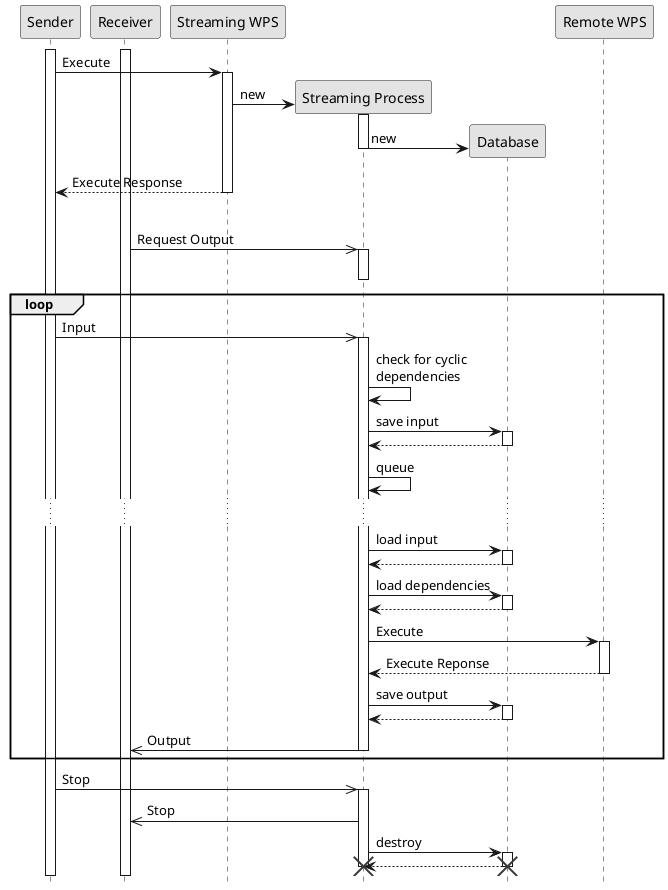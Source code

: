 @startuml
hide footbox
skinparam monochrome true
skinparam defaultFontName "Linux Biolinum"

participant "Sender" as s
participant "Receiver" as r
participant "Streaming WPS" as swps
participant "Streaming Process" as sp
participant "Database" as db
participant "Remote WPS" as rwps
activate s
activate r

s -> swps: Execute
activate swps

create sp
swps -> sp: new
activate sp
create db
sp -> db: new
deactivate sp

s <-- swps: Execute Response
deactivate swps

|||

r ->> sp: Request Output
activate sp
deactivate sp

loop
	s ->> sp: Input
	activate sp
	sp -> sp: check for cyclic\ndependencies

	sp -> db: save input
	activate db
	sp <-- db
	deactivate db

	sp -> sp: queue
	...

	sp -> db: load input
	activate db
	sp <-- db
	deactivate db

	sp -> db: load dependencies
	activate db
	sp <-- db
	deactivate db

	sp -> rwps: Execute
	activate rwps
	sp <-- rwps: Execute Reponse
	deactivate rwps

	sp -> db: save output
	activate db
	sp <-- db
	deactivate db

	sp ->> r: Output
	deactivate sp
end

s ->> sp: Stop
activate sp
sp ->> r: Stop

sp -> db: destroy
activate db
sp <-- db
destroy db

destroy sp
@enduml